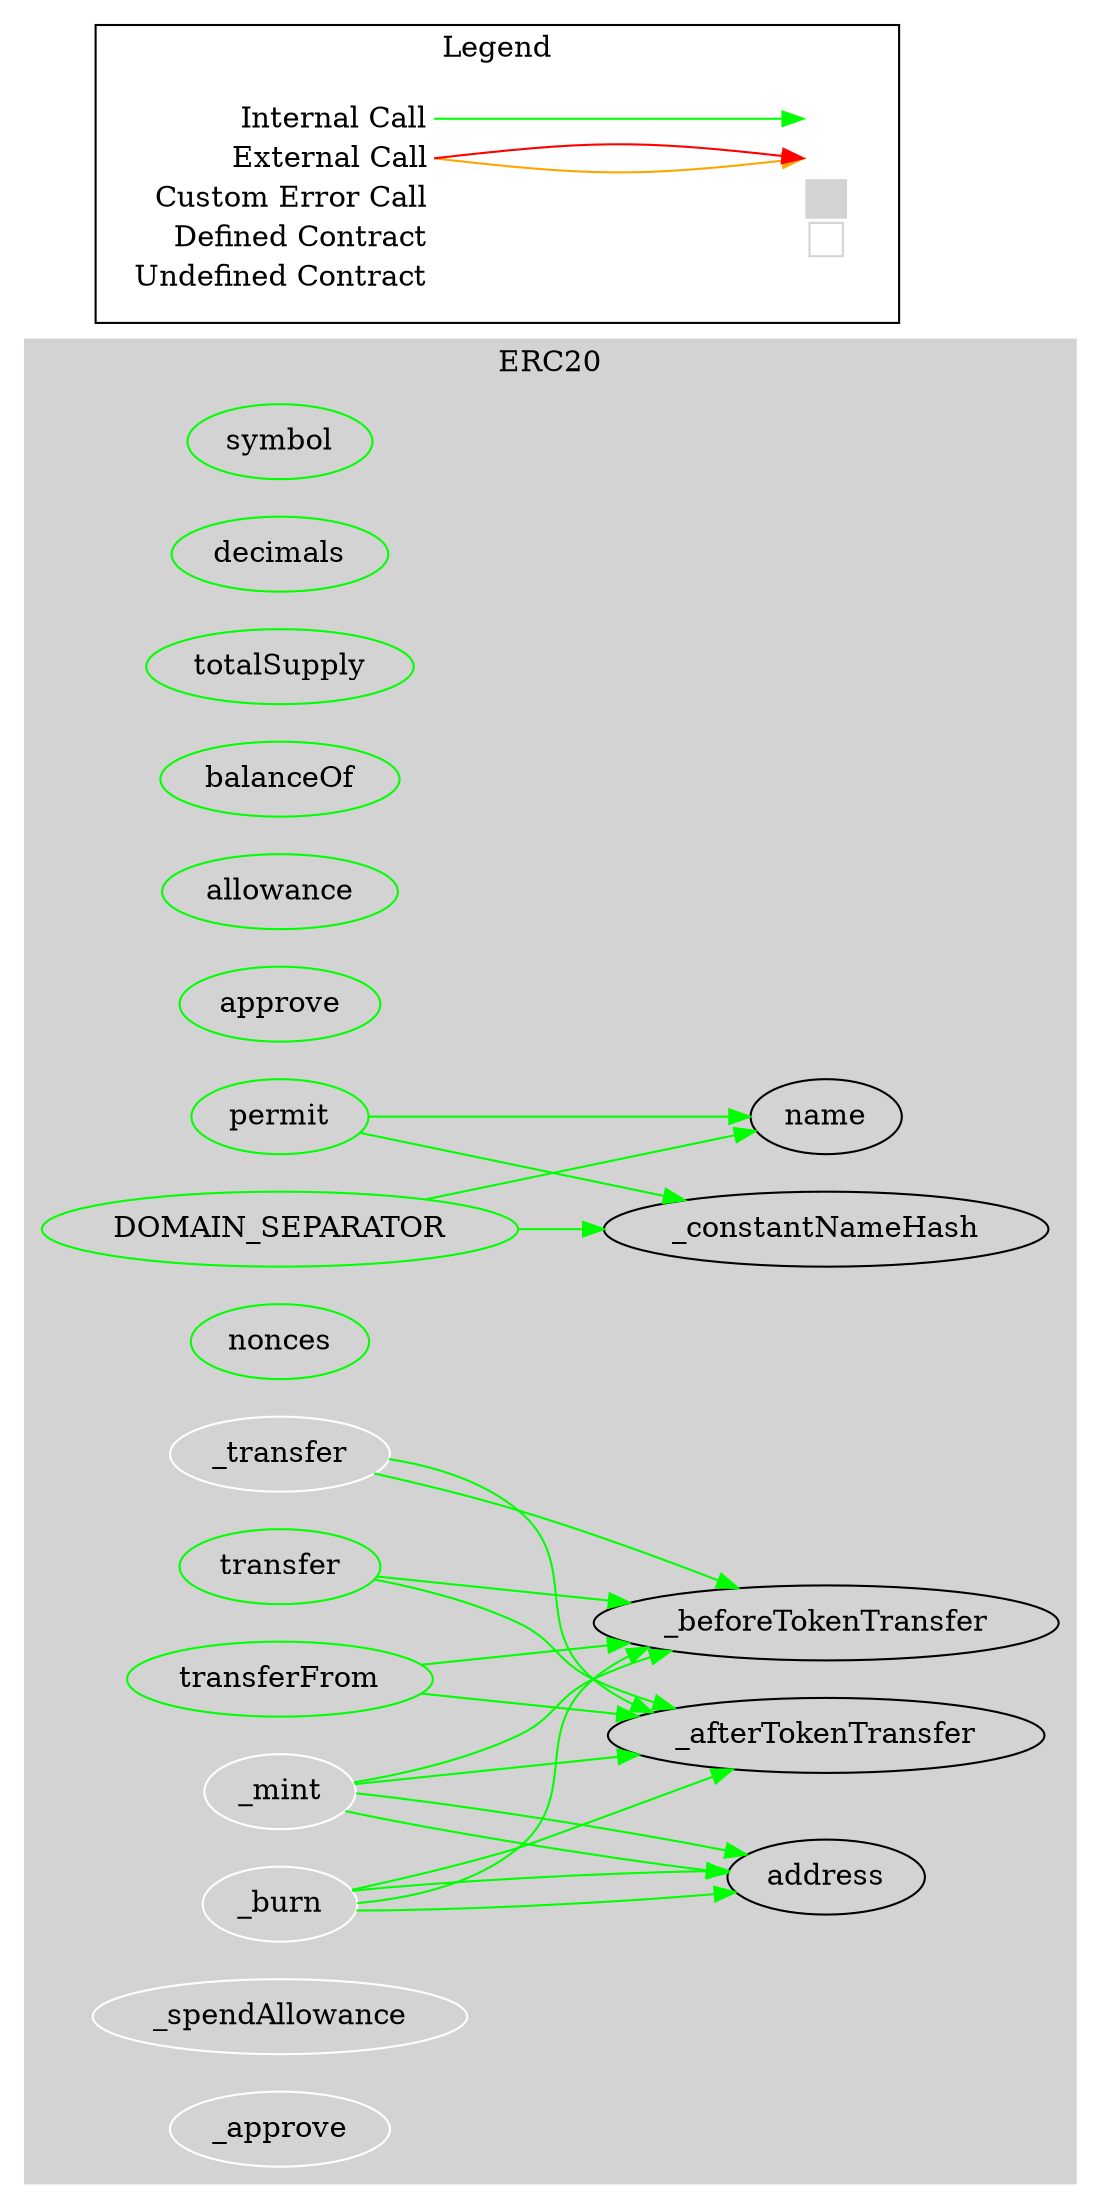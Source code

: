digraph G {
  graph [ ratio = "auto", page = "100", compound =true ];
subgraph "clusterERC20" {
  graph [ label = "ERC20", color = "lightgray", style = "filled", bgcolor = "lightgray" ];
  "ERC20.name" [ label = "name" ];
  "ERC20.symbol" [ label = "symbol", color = "green" ];
  "ERC20.decimals" [ label = "decimals", color = "green" ];
  "ERC20.totalSupply" [ label = "totalSupply", color = "green" ];
  "ERC20.balanceOf" [ label = "balanceOf", color = "green" ];
  "ERC20.allowance" [ label = "allowance", color = "green" ];
  "ERC20.approve" [ label = "approve", color = "green" ];
  "ERC20.transfer" [ label = "transfer", color = "green" ];
  "ERC20.transferFrom" [ label = "transferFrom", color = "green" ];
  "ERC20._constantNameHash" [ label = "_constantNameHash" ];
  "ERC20.nonces" [ label = "nonces", color = "green" ];
  "ERC20.permit" [ label = "permit", color = "green" ];
  "ERC20.DOMAIN_SEPARATOR" [ label = "DOMAIN_SEPARATOR", color = "green" ];
  "ERC20._mint" [ label = "_mint", color = "white" ];
  "ERC20._burn" [ label = "_burn", color = "white" ];
  "ERC20._transfer" [ label = "_transfer", color = "white" ];
  "ERC20._spendAllowance" [ label = "_spendAllowance", color = "white" ];
  "ERC20._approve" [ label = "_approve", color = "white" ];
  "ERC20._beforeTokenTransfer" [ label = "_beforeTokenTransfer" ];
  "ERC20._afterTokenTransfer" [ label = "_afterTokenTransfer" ];
  "ERC20.address" [ label = "address" ];
}

  "ERC20.transfer";
  "ERC20._beforeTokenTransfer";
  "ERC20._afterTokenTransfer";
  "ERC20.transferFrom";
  "ERC20.permit";
  "ERC20._constantNameHash";
  "ERC20.name";
  "ERC20.DOMAIN_SEPARATOR";
  "ERC20._mint";
  "ERC20.address";
  "ERC20._burn";
  "ERC20._transfer";
  "ERC20.transfer" -> "ERC20._beforeTokenTransfer" [ color = "green" ];
  "ERC20.transfer" -> "ERC20._afterTokenTransfer" [ color = "green" ];
  "ERC20.transferFrom" -> "ERC20._beforeTokenTransfer" [ color = "green" ];
  "ERC20.transferFrom" -> "ERC20._afterTokenTransfer" [ color = "green" ];
  "ERC20.permit" -> "ERC20._constantNameHash" [ color = "green" ];
  "ERC20.permit" -> "ERC20.name" [ color = "green" ];
  "ERC20.DOMAIN_SEPARATOR" -> "ERC20._constantNameHash" [ color = "green" ];
  "ERC20.DOMAIN_SEPARATOR" -> "ERC20.name" [ color = "green" ];
  "ERC20._mint" -> "ERC20._beforeTokenTransfer" [ color = "green" ];
  "ERC20._mint" -> "ERC20.address" [ color = "green" ];
  "ERC20._mint" -> "ERC20._afterTokenTransfer" [ color = "green" ];
  "ERC20._mint" -> "ERC20.address" [ color = "green" ];
  "ERC20._burn" -> "ERC20._beforeTokenTransfer" [ color = "green" ];
  "ERC20._burn" -> "ERC20.address" [ color = "green" ];
  "ERC20._burn" -> "ERC20._afterTokenTransfer" [ color = "green" ];
  "ERC20._burn" -> "ERC20.address" [ color = "green" ];
  "ERC20._transfer" -> "ERC20._beforeTokenTransfer" [ color = "green" ];
  "ERC20._transfer" -> "ERC20._afterTokenTransfer" [ color = "green" ];


rankdir=LR
node [shape=plaintext]
subgraph cluster_01 { 
label = "Legend";
key [label=<<table border="0" cellpadding="2" cellspacing="0" cellborder="0">
  <tr><td align="right" port="i1">Internal Call</td></tr>
  <tr><td align="right" port="i2">External Call</td></tr>
  <tr><td align="right" port="i2">Custom Error Call</td></tr>
  <tr><td align="right" port="i3">Defined Contract</td></tr>
  <tr><td align="right" port="i4">Undefined Contract</td></tr>
  </table>>]
key2 [label=<<table border="0" cellpadding="2" cellspacing="0" cellborder="0">
  <tr><td port="i1">&nbsp;&nbsp;&nbsp;</td></tr>
  <tr><td port="i2">&nbsp;&nbsp;&nbsp;</td></tr>
  <tr><td port="i3" bgcolor="lightgray">&nbsp;&nbsp;&nbsp;</td></tr>
  <tr><td port="i4">
    <table border="1" cellborder="0" cellspacing="0" cellpadding="7" color="lightgray">
      <tr>
       <td></td>
      </tr>
     </table>
  </td></tr>
  </table>>]
key:i1:e -> key2:i1:w [color="green"]
key:i2:e -> key2:i2:w [color="orange"]
key:i2:e -> key2:i2:w [color="red"]
}
}

